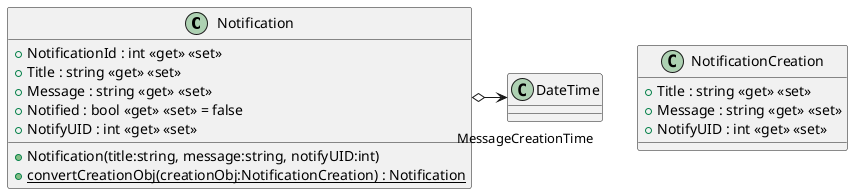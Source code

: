 @startuml
class Notification {
    + NotificationId : int <<get>> <<set>>
    + Title : string <<get>> <<set>>
    + Message : string <<get>> <<set>>
    + Notified : bool <<get>> <<set>> = false
    + NotifyUID : int <<get>> <<set>>
    + Notification(title:string, message:string, notifyUID:int)
    + {static} convertCreationObj(creationObj:NotificationCreation) : Notification
}
class NotificationCreation {
    + Title : string <<get>> <<set>>
    + Message : string <<get>> <<set>>
    + NotifyUID : int <<get>> <<set>>
}
Notification o-> "MessageCreationTime" DateTime
@enduml
